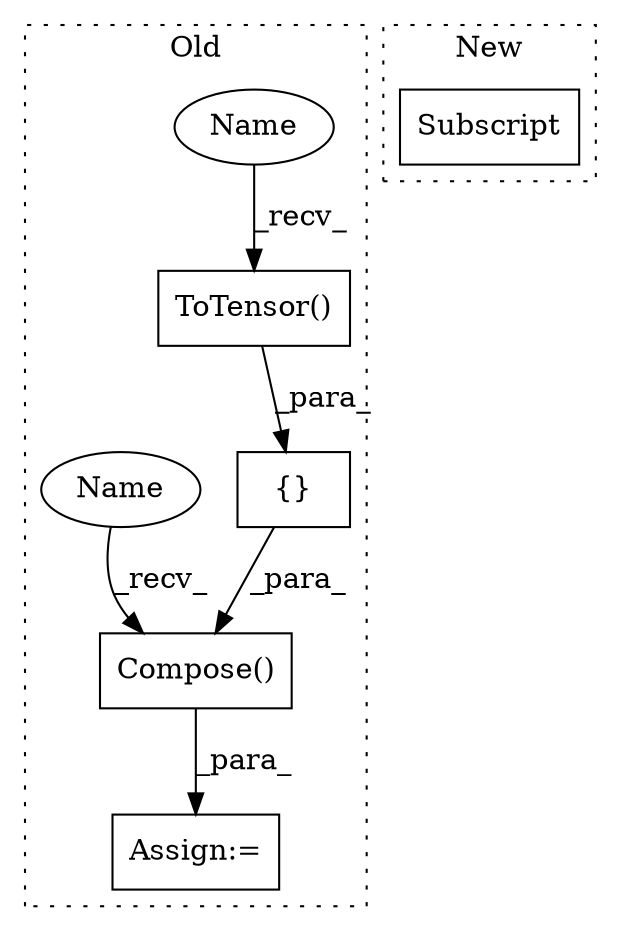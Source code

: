 digraph G {
subgraph cluster0 {
1 [label="ToTensor()" a="75" s="6012" l="21" shape="box"];
3 [label="Compose()" a="75" s="5894,6113" l="19,1" shape="box"];
4 [label="{}" a="59" s="5913,6079" l="34,0" shape="box"];
5 [label="Assign:=" a="68" s="5814" l="3" shape="box"];
6 [label="Name" a="87" s="6012" l="10" shape="ellipse"];
7 [label="Name" a="87" s="5894" l="10" shape="ellipse"];
label = "Old";
style="dotted";
}
subgraph cluster1 {
2 [label="Subscript" a="63" s="8332,0" l="17,0" shape="box"];
label = "New";
style="dotted";
}
1 -> 4 [label="_para_"];
3 -> 5 [label="_para_"];
4 -> 3 [label="_para_"];
6 -> 1 [label="_recv_"];
7 -> 3 [label="_recv_"];
}